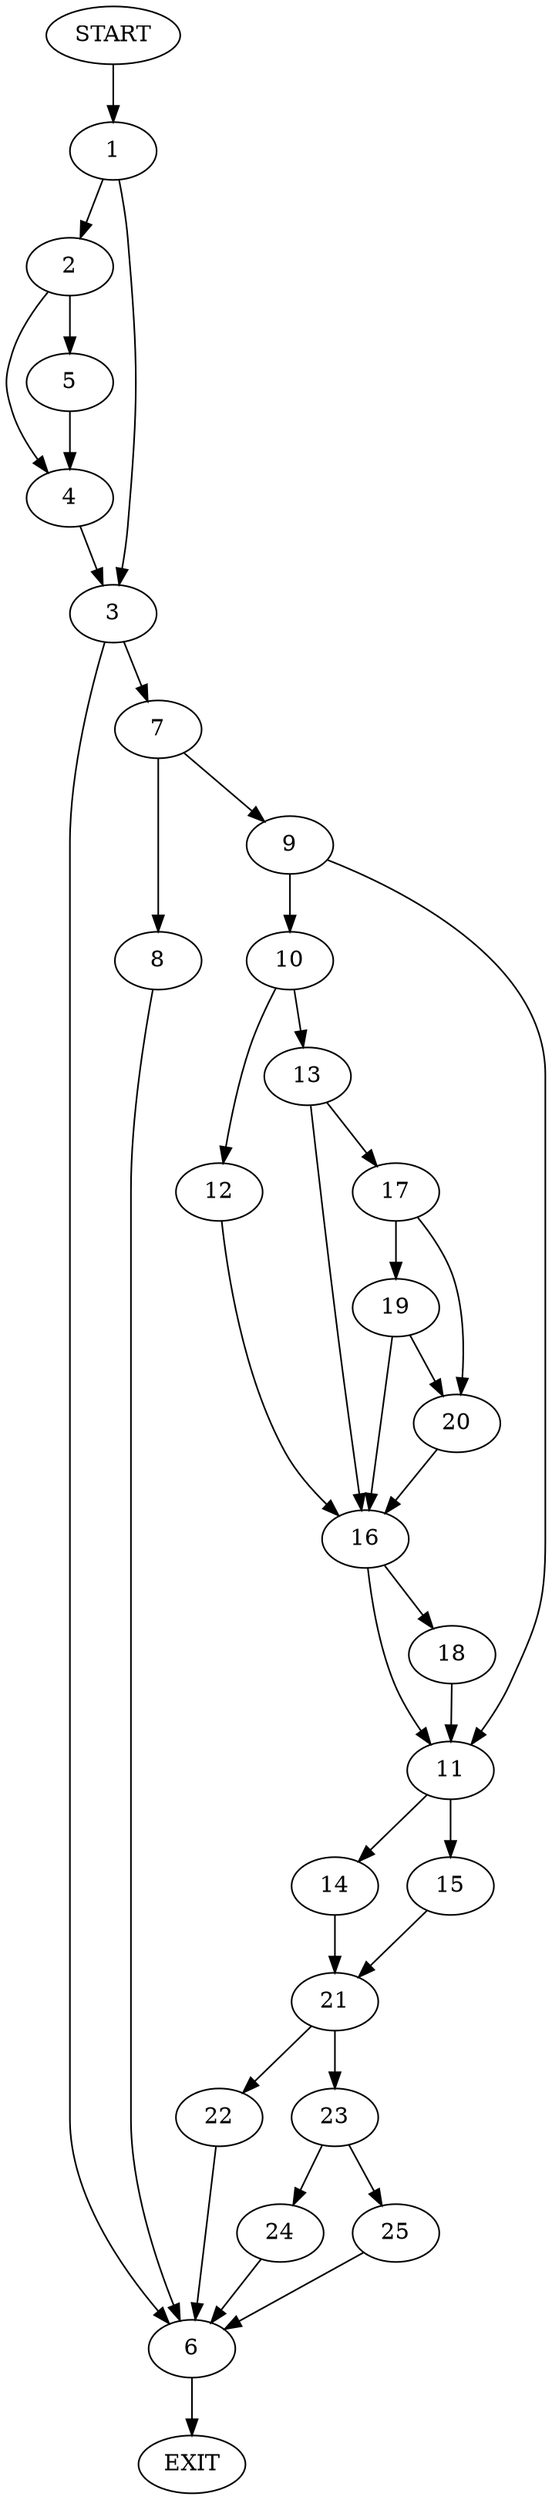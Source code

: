 digraph {
0 [label="START"]
26 [label="EXIT"]
0 -> 1
1 -> 2
1 -> 3
2 -> 4
2 -> 5
3 -> 6
3 -> 7
5 -> 4
4 -> 3
7 -> 8
7 -> 9
6 -> 26
8 -> 6
9 -> 10
9 -> 11
10 -> 12
10 -> 13
11 -> 14
11 -> 15
12 -> 16
13 -> 17
13 -> 16
16 -> 18
16 -> 11
17 -> 19
17 -> 20
20 -> 16
19 -> 20
19 -> 16
18 -> 11
14 -> 21
15 -> 21
21 -> 22
21 -> 23
22 -> 6
23 -> 24
23 -> 25
25 -> 6
24 -> 6
}

